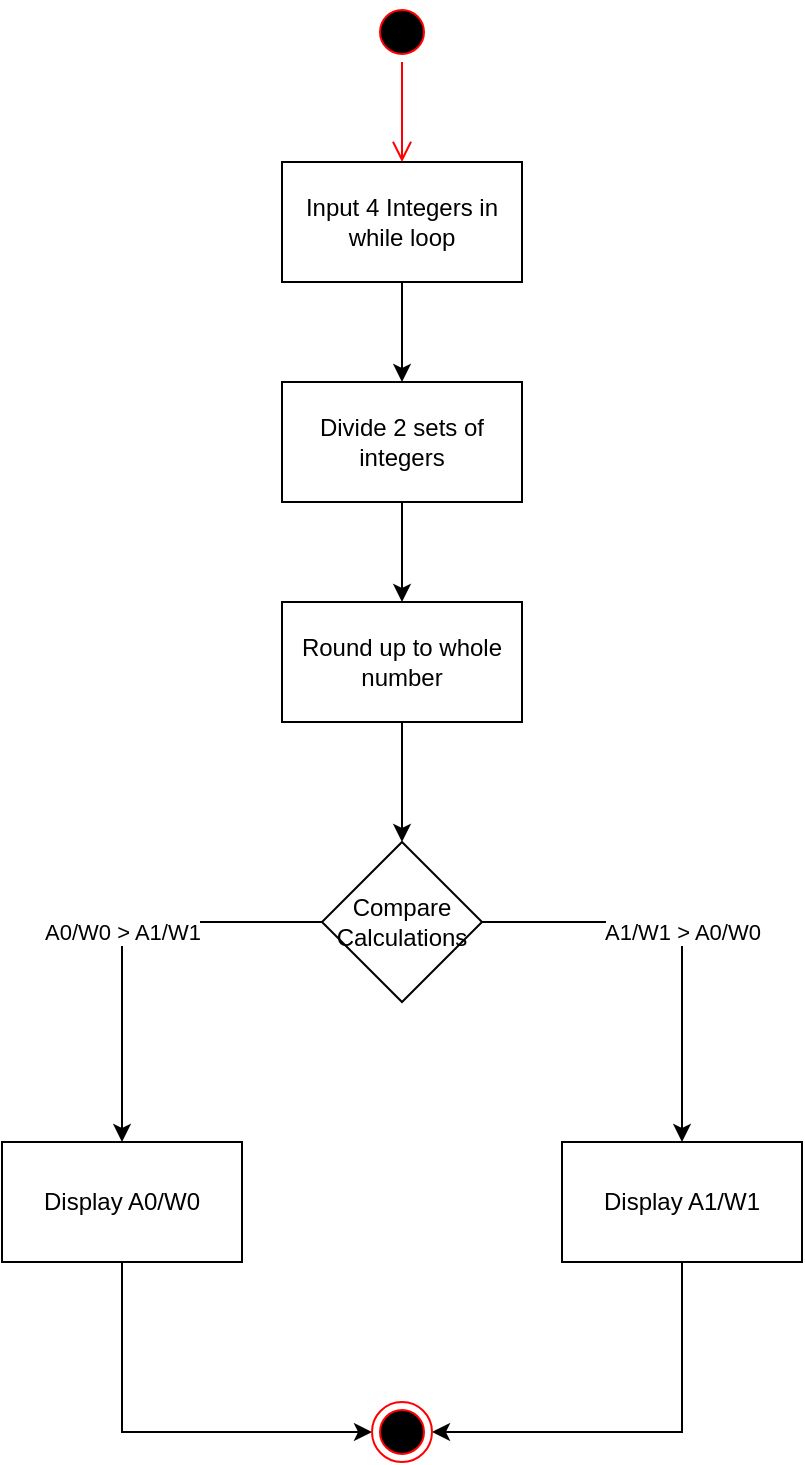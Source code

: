 <mxfile version="20.8.16" type="device"><diagram name="Page-1" id="6QbtdyAg1jWvhg-QJcbF"><mxGraphModel dx="1036" dy="654" grid="1" gridSize="10" guides="1" tooltips="1" connect="1" arrows="1" fold="1" page="1" pageScale="1" pageWidth="850" pageHeight="1100" math="0" shadow="0"><root><mxCell id="0"/><mxCell id="1" parent="0"/><mxCell id="oFhtAWTQcM2qS4UTCMll-6" value="A0/W0 &amp;gt; A1/W1" style="edgeStyle=orthogonalEdgeStyle;rounded=0;orthogonalLoop=1;jettySize=auto;html=1;entryX=0.5;entryY=0;entryDx=0;entryDy=0;" edge="1" parent="1" source="oFhtAWTQcM2qS4UTCMll-1" target="oFhtAWTQcM2qS4UTCMll-5"><mxGeometry relative="1" as="geometry"/></mxCell><mxCell id="oFhtAWTQcM2qS4UTCMll-8" value="A1/W1 &amp;gt; A0/W0" style="edgeStyle=orthogonalEdgeStyle;rounded=0;orthogonalLoop=1;jettySize=auto;html=1;" edge="1" parent="1" source="oFhtAWTQcM2qS4UTCMll-1" target="oFhtAWTQcM2qS4UTCMll-7"><mxGeometry relative="1" as="geometry"/></mxCell><mxCell id="oFhtAWTQcM2qS4UTCMll-1" value="Compare Calculations" style="rhombus;whiteSpace=wrap;html=1;" vertex="1" parent="1"><mxGeometry x="230" y="480" width="80" height="80" as="geometry"/></mxCell><mxCell id="oFhtAWTQcM2qS4UTCMll-14" style="edgeStyle=orthogonalEdgeStyle;rounded=0;orthogonalLoop=1;jettySize=auto;html=1;" edge="1" parent="1" source="oFhtAWTQcM2qS4UTCMll-2" target="oFhtAWTQcM2qS4UTCMll-3"><mxGeometry relative="1" as="geometry"/></mxCell><mxCell id="oFhtAWTQcM2qS4UTCMll-2" value="Input 4 Integers in while loop" style="rounded=0;whiteSpace=wrap;html=1;" vertex="1" parent="1"><mxGeometry x="210" y="140" width="120" height="60" as="geometry"/></mxCell><mxCell id="oFhtAWTQcM2qS4UTCMll-13" style="edgeStyle=orthogonalEdgeStyle;rounded=0;orthogonalLoop=1;jettySize=auto;html=1;entryX=0.5;entryY=0;entryDx=0;entryDy=0;" edge="1" parent="1" source="oFhtAWTQcM2qS4UTCMll-3" target="oFhtAWTQcM2qS4UTCMll-4"><mxGeometry relative="1" as="geometry"/></mxCell><mxCell id="oFhtAWTQcM2qS4UTCMll-3" value="Divide 2 sets of integers" style="rounded=0;whiteSpace=wrap;html=1;" vertex="1" parent="1"><mxGeometry x="210" y="250" width="120" height="60" as="geometry"/></mxCell><mxCell id="oFhtAWTQcM2qS4UTCMll-12" style="edgeStyle=orthogonalEdgeStyle;rounded=0;orthogonalLoop=1;jettySize=auto;html=1;entryX=0.5;entryY=0;entryDx=0;entryDy=0;" edge="1" parent="1" source="oFhtAWTQcM2qS4UTCMll-4" target="oFhtAWTQcM2qS4UTCMll-1"><mxGeometry relative="1" as="geometry"/></mxCell><mxCell id="oFhtAWTQcM2qS4UTCMll-4" value="Round up to whole number" style="rounded=0;whiteSpace=wrap;html=1;" vertex="1" parent="1"><mxGeometry x="210" y="360" width="120" height="60" as="geometry"/></mxCell><mxCell id="oFhtAWTQcM2qS4UTCMll-10" style="edgeStyle=orthogonalEdgeStyle;rounded=0;orthogonalLoop=1;jettySize=auto;html=1;entryX=0;entryY=0.5;entryDx=0;entryDy=0;" edge="1" parent="1" source="oFhtAWTQcM2qS4UTCMll-5"><mxGeometry relative="1" as="geometry"><mxPoint x="255" y="775" as="targetPoint"/><Array as="points"><mxPoint x="130" y="775"/></Array></mxGeometry></mxCell><mxCell id="oFhtAWTQcM2qS4UTCMll-5" value="Display A0/W0" style="rounded=0;whiteSpace=wrap;html=1;" vertex="1" parent="1"><mxGeometry x="70" y="630" width="120" height="60" as="geometry"/></mxCell><mxCell id="oFhtAWTQcM2qS4UTCMll-11" style="edgeStyle=orthogonalEdgeStyle;rounded=0;orthogonalLoop=1;jettySize=auto;html=1;entryX=1;entryY=0.5;entryDx=0;entryDy=0;" edge="1" parent="1" source="oFhtAWTQcM2qS4UTCMll-7"><mxGeometry relative="1" as="geometry"><mxPoint x="285" y="775" as="targetPoint"/><Array as="points"><mxPoint x="410" y="775"/></Array></mxGeometry></mxCell><mxCell id="oFhtAWTQcM2qS4UTCMll-7" value="Display A1/W1" style="rounded=0;whiteSpace=wrap;html=1;" vertex="1" parent="1"><mxGeometry x="350" y="630" width="120" height="60" as="geometry"/></mxCell><mxCell id="oFhtAWTQcM2qS4UTCMll-17" value="" style="ellipse;html=1;shape=startState;fillColor=#000000;strokeColor=#ff0000;" vertex="1" parent="1"><mxGeometry x="255" y="60" width="30" height="30" as="geometry"/></mxCell><mxCell id="oFhtAWTQcM2qS4UTCMll-18" value="" style="edgeStyle=orthogonalEdgeStyle;html=1;verticalAlign=bottom;endArrow=open;endSize=8;strokeColor=#ff0000;rounded=0;" edge="1" source="oFhtAWTQcM2qS4UTCMll-17" parent="1" target="oFhtAWTQcM2qS4UTCMll-2"><mxGeometry relative="1" as="geometry"><mxPoint x="215" y="150" as="targetPoint"/></mxGeometry></mxCell><mxCell id="oFhtAWTQcM2qS4UTCMll-19" value="" style="ellipse;html=1;shape=endState;fillColor=#000000;strokeColor=#ff0000;" vertex="1" parent="1"><mxGeometry x="255" y="760" width="30" height="30" as="geometry"/></mxCell></root></mxGraphModel></diagram></mxfile>
